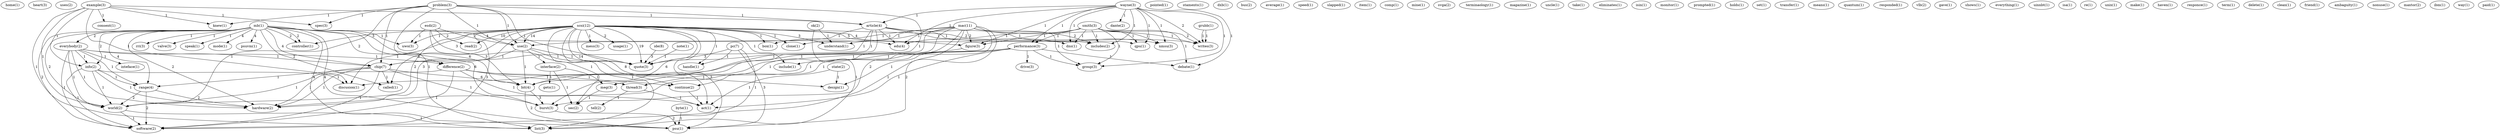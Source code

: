 digraph G {
  home [ label="home(1)" ];
  heart [ label="heart(3)" ];
  uses [ label="uses(2)" ];
  problem [ label="problem(3)" ];
  knew [ label="knew(1)" ];
  use [ label="use(1)" ];
  article [ label="article(4)" ];
  spec [ label="spec(3)" ];
  chip [ label="chip(7)" ];
  bit [ label="bit(4)" ];
  use [ label="use(2)" ];
  world [ label="world(2)" ];
  list [ label="list(3)" ];
  quote [ label="quote(3)" ];
  example [ label="example(3)" ];
  consent [ label="consent(1)" ];
  info [ label="info(2)" ];
  discusion [ label="discusion(1)" ];
  wayne [ label="wayne(3)" ];
  dante [ label="dante(2)" ];
  performance [ label="performance(3)" ];
  edu [ label="edu(4)" ];
  debate [ label="debate(1)" ];
  nmsu [ label="nmsu(3)" ];
  dns [ label="dns(1)" ];
  qpu [ label="qpu(1)" ];
  includes [ label="includes(2)" ];
  figure [ label="figure(3)" ];
  group [ label="group(3)" ];
  writes [ label="writes(3)" ];
  pointed [ label="pointed(1)" ];
  grubb [ label="grubb(1)" ];
  staments [ label="staments(1)" ];
  dxb [ label="dxb(1)" ];
  bus [ label="bus(2)" ];
  average [ label="average(1)" ];
  speed [ label="speed(1)" ];
  slapped [ label="slapped(1)" ];
  item [ label="item(1)" ];
  interface [ label="interface(2)" ];
  comp [ label="comp(1)" ];
  mine [ label="mine(1)" ];
  svga [ label="svga(2)" ];
  terminaology [ label="terminaology(1)" ];
  magazine [ label="magazine(1)" ];
  uncle [ label="uncle(1)" ];
  mb [ label="mb(10)" ];
  rri [ label="rri(3)" ];
  everybody [ label="everybody(2)" ];
  valve [ label="valve(3)" ];
  difference [ label="difference(2)" ];
  speak [ label="speak(1)" ];
  mode [ label="mode(1)" ];
  psuvm [ label="psuvm(1)" ];
  range [ label="range(4)" ];
  called [ label="called(1)" ];
  burst [ label="burst(3)" ];
  uwo [ label="uwo(3)" ];
  hardware [ label="hardware(2)" ];
  software [ label="software(2)" ];
  controller [ label="controller(1)" ];
  psu [ label="psu(1)" ];
  take [ label="take(1)" ];
  eliminates [ label="eliminates(1)" ];
  smith [ label="smith(3)" ];
  drive [ label="drive(3)" ];
  design [ label="design(1)" ];
  thread [ label="thread(3)" ];
  continue [ label="continue(2)" ];
  act [ label="act(1)" ];
  isin [ label="isin(1)" ];
  monitor [ label="monitor(1)" ];
  inteface [ label="inteface(1)" ];
  grubb [ label="grubb(1)" ];
  prompted [ label="prompted(1)" ];
  holds [ label="holds(1)" ];
  state [ label="state(2)" ];
  set [ label="set(1)" ];
  transfer [ label="transfer(1)" ];
  means [ label="means(1)" ];
  quantum [ label="quantum(1)" ];
  tell [ label="tell(2)" ];
  responded [ label="responded(1)" ];
  vlb [ label="vlb(2)" ];
  esdi [ label="esdi(2)" ];
  read [ label="read(2)" ];
  gave [ label="gave(1)" ];
  gets [ label="gets(1)" ];
  meg [ label="meg(3)" ];
  sec [ label="sec(2)" ];
  shows [ label="shows(1)" ];
  everything [ label="everything(1)" ];
  scsi [ label="scsi(12)" ];
  box [ label="box(1)" ];
  clone [ label="clone(1)" ];
  mess [ label="mess(3)" ];
  usage [ label="usage(1)" ];
  include [ label="include(1)" ];
  understand [ label="understand(1)" ];
  handle [ label="handle(1)" ];
  uinnbt [ label="uinnbt(1)" ];
  isa [ label="isa(1)" ];
  mac [ label="mac(11)" ];
  re [ label="re(1)" ];
  unix [ label="unix(1)" ];
  make [ label="make(1)" ];
  haven [ label="haven(1)" ];
  ok [ label="ok(2)" ];
  responce [ label="responce(1)" ];
  term [ label="term(1)" ];
  delete [ label="delete(1)" ];
  byte [ label="byte(1)" ];
  clean [ label="clean(1)" ];
  friend [ label="friend(1)" ];
  ambaguity [ label="ambaguity(1)" ];
  nonuse [ label="nonuse(1)" ];
  ide [ label="ide(8)" ];
  maxtor [ label="maxtor(2)" ];
  ibm [ label="ibm(1)" ];
  way [ label="way(1)" ];
  mb [ label="mb(1)" ];
  paid [ label="paid(1)" ];
  note [ label="note(1)" ];
  pc [ label="pc(7)" ];
  problem -> knew [ label="1" ];
  problem -> use [ label="1" ];
  problem -> article [ label="1" ];
  problem -> spec [ label="1" ];
  problem -> chip [ label="1" ];
  problem -> bit [ label="1" ];
  problem -> use [ label="1" ];
  problem -> world [ label="1" ];
  problem -> list [ label="1" ];
  problem -> quote [ label="1" ];
  example -> knew [ label="1" ];
  example -> article [ label="1" ];
  example -> spec [ label="1" ];
  example -> consent [ label="1" ];
  example -> info [ label="1" ];
  example -> discusion [ label="1" ];
  example -> world [ label="1" ];
  example -> list [ label="1" ];
  wayne -> dante [ label="1" ];
  wayne -> article [ label="1" ];
  wayne -> performance [ label="1" ];
  wayne -> edu [ label="1" ];
  wayne -> debate [ label="1" ];
  wayne -> nmsu [ label="1" ];
  wayne -> dns [ label="1" ];
  wayne -> qpu [ label="1" ];
  wayne -> includes [ label="1" ];
  wayne -> figure [ label="1" ];
  wayne -> group [ label="1" ];
  wayne -> writes [ label="2" ];
  grubb -> writes [ label="1" ];
  use -> chip [ label="1" ];
  use -> bit [ label="1" ];
  use -> interface [ label="1" ];
  use -> quote [ label="1" ];
  article -> chip [ label="1" ];
  article -> edu [ label="1" ];
  article -> bit [ label="1" ];
  article -> nmsu [ label="1" ];
  article -> dns [ label="1" ];
  article -> use [ label="1" ];
  article -> qpu [ label="1" ];
  article -> quote [ label="1" ];
  mb -> rri [ label="1" ];
  mb -> everybody [ label="2" ];
  mb -> valve [ label="1" ];
  mb -> difference [ label="2" ];
  mb -> chip [ label="4" ];
  mb -> edu [ label="4" ];
  mb -> speak [ label="1" ];
  mb -> mode [ label="4" ];
  mb -> psuvm [ label="4" ];
  mb -> info [ label="2" ];
  mb -> bit [ label="6" ];
  mb -> range [ label="4" ];
  mb -> called [ label="2" ];
  mb -> burst [ label="6" ];
  mb -> uwo [ label="1" ];
  mb -> hardware [ label="2" ];
  mb -> world [ label="2" ];
  mb -> software [ label="2" ];
  mb -> controller [ label="2" ];
  mb -> psu [ label="4" ];
  smith -> performance [ label="1" ];
  smith -> edu [ label="1" ];
  smith -> debate [ label="1" ];
  smith -> nmsu [ label="1" ];
  smith -> dns [ label="1" ];
  smith -> qpu [ label="1" ];
  smith -> includes [ label="1" ];
  smith -> figure [ label="1" ];
  smith -> group [ label="1" ];
  smith -> writes [ label="2" ];
  performance -> drive [ label="1" ];
  performance -> design [ label="1" ];
  performance -> thread [ label="1" ];
  performance -> debate [ label="1" ];
  performance -> continue [ label="1" ];
  performance -> act [ label="1" ];
  performance -> group [ label="1" ];
  everybody -> inteface [ label="1" ];
  everybody -> difference [ label="1" ];
  everybody -> chip [ label="1" ];
  everybody -> info [ label="1" ];
  everybody -> range [ label="1" ];
  everybody -> hardware [ label="1" ];
  everybody -> world [ label="1" ];
  everybody -> software [ label="1" ];
  grubb -> writes [ label="1" ];
  state -> design [ label="1" ];
  state -> act [ label="1" ];
  difference -> design [ label="1" ];
  difference -> thread [ label="1" ];
  difference -> continue [ label="1" ];
  difference -> hardware [ label="1" ];
  difference -> act [ label="1" ];
  difference -> software [ label="1" ];
  chip -> bit [ label="6" ];
  chip -> range [ label="1" ];
  chip -> called [ label="1" ];
  chip -> burst [ label="1" ];
  chip -> hardware [ label="1" ];
  chip -> world [ label="1" ];
  chip -> software [ label="1" ];
  thread -> tell [ label="1" ];
  thread -> act [ label="1" ];
  info -> range [ label="1" ];
  info -> hardware [ label="1" ];
  info -> discusion [ label="1" ];
  info -> world [ label="1" ];
  info -> software [ label="1" ];
  esdi -> bit [ label="3" ];
  esdi -> use [ label="1" ];
  esdi -> uwo [ label="1" ];
  esdi -> read [ label="2" ];
  esdi -> quote [ label="3" ];
  bit -> burst [ label="3" ];
  bit -> psu [ label="2" ];
  range -> hardware [ label="2" ];
  range -> world [ label="2" ];
  range -> software [ label="2" ];
  interface -> gets [ label="1" ];
  interface -> meg [ label="1" ];
  interface -> sec [ label="1" ];
  scsi -> called [ label="3" ];
  scsi -> continue [ label="14" ];
  scsi -> box [ label="1" ];
  scsi -> clone [ label="1" ];
  scsi -> burst [ label="6" ];
  scsi -> use [ label="14" ];
  scsi -> uwo [ label="1" ];
  scsi -> hardware [ label="3" ];
  scsi -> discusion [ label="1" ];
  scsi -> mess [ label="1" ];
  scsi -> read [ label="10" ];
  scsi -> sec [ label="1" ];
  scsi -> includes [ label="4" ];
  scsi -> act [ label="8" ];
  scsi -> figure [ label="5" ];
  scsi -> world [ label="2" ];
  scsi -> usage [ label="2" ];
  scsi -> include [ label="1" ];
  scsi -> understand [ label="3" ];
  scsi -> software [ label="3" ];
  scsi -> writes [ label="2" ];
  scsi -> controller [ label="3" ];
  scsi -> list [ label="1" ];
  scsi -> psu [ label="3" ];
  scsi -> handle [ label="1" ];
  scsi -> quote [ label="19" ];
  mac -> box [ label="1" ];
  mac -> clone [ label="1" ];
  mac -> burst [ label="2" ];
  mac -> hardware [ label="1" ];
  mac -> discusion [ label="1" ];
  mac -> meg [ label="1" ];
  mac -> includes [ label="2" ];
  mac -> figure [ label="2" ];
  mac -> group [ label="1" ];
  mac -> understand [ label="1" ];
  mac -> software [ label="1" ];
  mac -> writes [ label="1" ];
  mac -> psu [ label="2" ];
  continue -> act [ label="1" ];
  burst -> psu [ label="2" ];
  ok -> understand [ label="1" ];
  ok -> list [ label="1" ];
  use -> quote [ label="1" ];
  byte -> psu [ label="1" ];
  meg -> sec [ label="1" ];
  figure -> include [ label="1" ];
  world -> software [ label="1" ];
  world -> list [ label="1" ];
  ide -> quote [ label="3" ];
  mb -> controller [ label="2" ];
  mb -> psu [ label="4" ];
  note -> quote [ label="1" ];
  pc -> list [ label="1" ];
  pc -> psu [ label="3" ];
  pc -> handle [ label="1" ];
  pc -> quote [ label="3" ];
}

